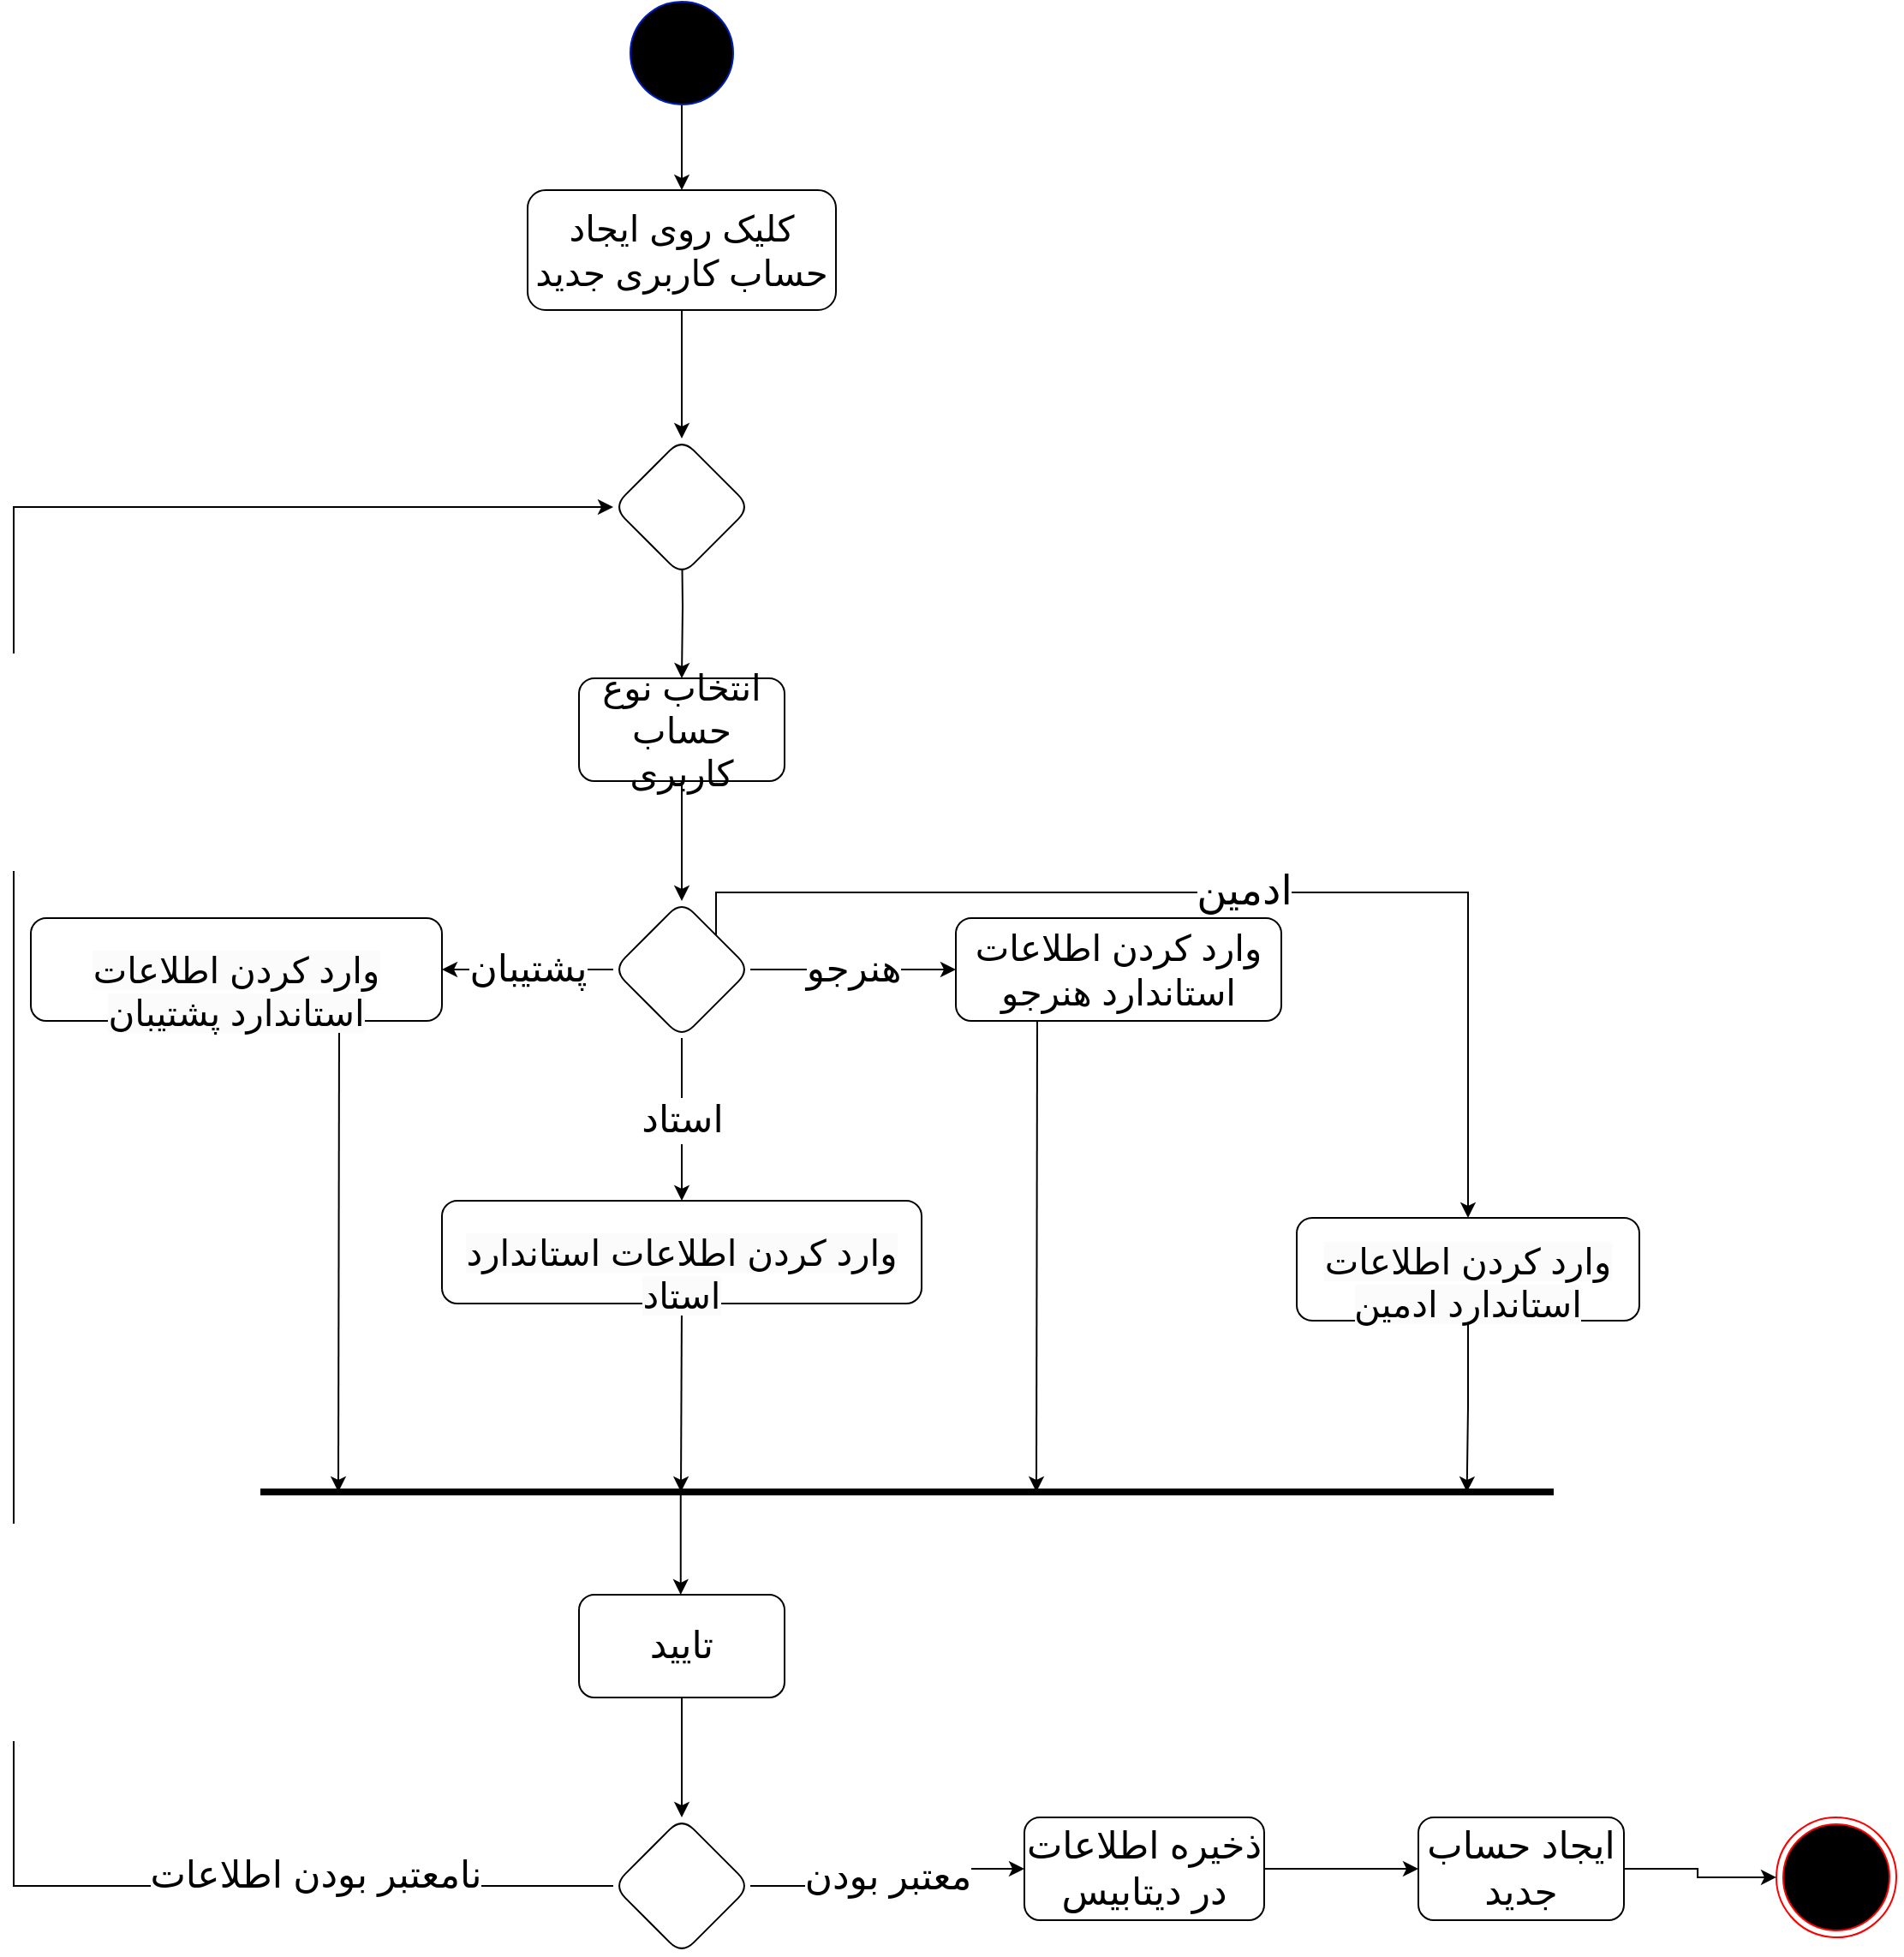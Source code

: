 <mxfile version="20.8.13" type="device"><diagram id="x3MIIC6BzwG0Kw8ooGiF" name="‫صفحه - 1‬"><mxGraphModel dx="1497" dy="1631" grid="1" gridSize="10" guides="1" tooltips="1" connect="1" arrows="1" fold="1" page="1" pageScale="1" pageWidth="827" pageHeight="1169" math="0" shadow="0"><root><mxCell id="0"/><mxCell id="1" parent="0"/><mxCell id="Ch-i3vk-tIsRccGGjocn-1" style="edgeStyle=orthogonalEdgeStyle;rounded=0;orthogonalLoop=1;jettySize=auto;html=1;exitX=0.5;exitY=1;exitDx=0;exitDy=0;exitPerimeter=0;entryX=0.5;entryY=0;entryDx=0;entryDy=0;" parent="1" source="Ch-i3vk-tIsRccGGjocn-2" target="Ch-i3vk-tIsRccGGjocn-4" edge="1"><mxGeometry relative="1" as="geometry"/></mxCell><mxCell id="Ch-i3vk-tIsRccGGjocn-2" value="" style="verticalLabelPosition=bottom;verticalAlign=top;html=1;shape=mxgraph.flowchart.on-page_reference;fillColor=#000000;fontColor=#ffffff;strokeColor=#001DBC;" parent="1" vertex="1"><mxGeometry x="661" y="15" width="60" height="60" as="geometry"/></mxCell><mxCell id="Ch-i3vk-tIsRccGGjocn-23" value="" style="edgeStyle=orthogonalEdgeStyle;rounded=0;orthogonalLoop=1;jettySize=auto;html=1;fontSize=22;" parent="1" target="Ch-i3vk-tIsRccGGjocn-22" edge="1"><mxGeometry relative="1" as="geometry"><mxPoint x="691" y="325.0" as="sourcePoint"/></mxGeometry></mxCell><mxCell id="hQEebvYn4pWimqw7gVdA-8" value="" style="edgeStyle=orthogonalEdgeStyle;rounded=0;orthogonalLoop=1;jettySize=auto;html=1;fontSize=24;" edge="1" parent="1" source="Ch-i3vk-tIsRccGGjocn-4" target="hQEebvYn4pWimqw7gVdA-7"><mxGeometry relative="1" as="geometry"/></mxCell><mxCell id="Ch-i3vk-tIsRccGGjocn-4" value="کلیک روی ایجاد حساب کاربری جدید" style="rounded=1;whiteSpace=wrap;html=1;fontSize=21;" parent="1" vertex="1"><mxGeometry x="601" y="125" width="180" height="70" as="geometry"/></mxCell><mxCell id="Ch-i3vk-tIsRccGGjocn-5" value="" style="ellipse;html=1;shape=endState;fillColor=#000000;strokeColor=#ff0000;strokeWidth=1;fontSize=20;rotation=5;" parent="1" vertex="1"><mxGeometry x="1330" y="1075" width="70" height="70" as="geometry"/></mxCell><mxCell id="Ch-i3vk-tIsRccGGjocn-25" value="" style="edgeStyle=orthogonalEdgeStyle;rounded=0;orthogonalLoop=1;jettySize=auto;html=1;fontSize=22;" parent="1" source="Ch-i3vk-tIsRccGGjocn-22" target="Ch-i3vk-tIsRccGGjocn-24" edge="1"><mxGeometry relative="1" as="geometry"/></mxCell><mxCell id="Ch-i3vk-tIsRccGGjocn-22" value="انتخاب نوع حساب کاربری" style="whiteSpace=wrap;html=1;fontSize=21;rounded=1;" parent="1" vertex="1"><mxGeometry x="631" y="410" width="120" height="60" as="geometry"/></mxCell><mxCell id="Ch-i3vk-tIsRccGGjocn-27" value="هنرجو" style="edgeStyle=orthogonalEdgeStyle;rounded=0;orthogonalLoop=1;jettySize=auto;html=1;fontSize=22;" parent="1" source="Ch-i3vk-tIsRccGGjocn-24" target="Ch-i3vk-tIsRccGGjocn-26" edge="1"><mxGeometry relative="1" as="geometry"/></mxCell><mxCell id="Ch-i3vk-tIsRccGGjocn-29" value="استاد" style="edgeStyle=orthogonalEdgeStyle;rounded=0;orthogonalLoop=1;jettySize=auto;html=1;fontSize=22;" parent="1" source="Ch-i3vk-tIsRccGGjocn-24" target="Ch-i3vk-tIsRccGGjocn-28" edge="1"><mxGeometry relative="1" as="geometry"/></mxCell><mxCell id="Ch-i3vk-tIsRccGGjocn-31" value="پشتیبان" style="edgeStyle=orthogonalEdgeStyle;rounded=0;orthogonalLoop=1;jettySize=auto;html=1;fontSize=22;" parent="1" source="Ch-i3vk-tIsRccGGjocn-24" target="Ch-i3vk-tIsRccGGjocn-30" edge="1"><mxGeometry relative="1" as="geometry"/></mxCell><mxCell id="hQEebvYn4pWimqw7gVdA-1" style="edgeStyle=orthogonalEdgeStyle;rounded=0;orthogonalLoop=1;jettySize=auto;html=1;exitX=1;exitY=0;exitDx=0;exitDy=0;" edge="1" parent="1" source="Ch-i3vk-tIsRccGGjocn-24" target="hQEebvYn4pWimqw7gVdA-2"><mxGeometry relative="1" as="geometry"><mxPoint x="1150" y="745" as="targetPoint"/><Array as="points"><mxPoint x="711" y="535"/><mxPoint x="1150" y="535"/></Array></mxGeometry></mxCell><mxCell id="hQEebvYn4pWimqw7gVdA-3" value="&lt;font style=&quot;font-size: 24px;&quot;&gt;ادمین&lt;/font&gt;" style="edgeLabel;html=1;align=center;verticalAlign=middle;resizable=0;points=[];" vertex="1" connectable="0" parent="hQEebvYn4pWimqw7gVdA-1"><mxGeometry x="0.017" y="1" relative="1" as="geometry"><mxPoint as="offset"/></mxGeometry></mxCell><mxCell id="Ch-i3vk-tIsRccGGjocn-24" value="" style="rhombus;whiteSpace=wrap;html=1;fontSize=21;rounded=1;" parent="1" vertex="1"><mxGeometry x="651" y="540" width="80" height="80" as="geometry"/></mxCell><mxCell id="Ch-i3vk-tIsRccGGjocn-34" style="edgeStyle=orthogonalEdgeStyle;rounded=0;orthogonalLoop=1;jettySize=auto;html=1;exitX=0.25;exitY=1;exitDx=0;exitDy=0;strokeWidth=1;fontSize=22;" parent="1" source="Ch-i3vk-tIsRccGGjocn-26" edge="1"><mxGeometry relative="1" as="geometry"><mxPoint x="898" y="885" as="targetPoint"/></mxGeometry></mxCell><mxCell id="Ch-i3vk-tIsRccGGjocn-26" value="وارد کردن اطلاعات استاندارد هنرجو" style="whiteSpace=wrap;html=1;fontSize=21;rounded=1;" parent="1" vertex="1"><mxGeometry x="851" y="550" width="190" height="60" as="geometry"/></mxCell><mxCell id="Ch-i3vk-tIsRccGGjocn-33" style="edgeStyle=orthogonalEdgeStyle;rounded=0;orthogonalLoop=1;jettySize=auto;html=1;exitX=0.5;exitY=1;exitDx=0;exitDy=0;strokeWidth=1;fontSize=22;" parent="1" source="Ch-i3vk-tIsRccGGjocn-28" edge="1"><mxGeometry relative="1" as="geometry"><mxPoint x="690.5" y="885" as="targetPoint"/></mxGeometry></mxCell><mxCell id="Ch-i3vk-tIsRccGGjocn-28" value="&lt;br&gt;&lt;span style=&quot;color: rgb(0, 0, 0); font-family: Helvetica; font-size: 21px; font-style: normal; font-variant-ligatures: normal; font-variant-caps: normal; font-weight: 400; letter-spacing: normal; orphans: 2; text-align: center; text-indent: 0px; text-transform: none; widows: 2; word-spacing: 0px; -webkit-text-stroke-width: 0px; background-color: rgb(251, 251, 251); text-decoration-thickness: initial; text-decoration-style: initial; text-decoration-color: initial; float: none; display: inline !important;&quot;&gt;وارد کردن اطلاعات استاندارد استاد&lt;/span&gt;&lt;br&gt;" style="whiteSpace=wrap;html=1;fontSize=21;rounded=1;" parent="1" vertex="1"><mxGeometry x="551" y="715" width="280" height="60" as="geometry"/></mxCell><mxCell id="Ch-i3vk-tIsRccGGjocn-35" style="edgeStyle=orthogonalEdgeStyle;rounded=0;orthogonalLoop=1;jettySize=auto;html=1;exitX=0.75;exitY=1;exitDx=0;exitDy=0;strokeWidth=1;fontSize=22;" parent="1" source="Ch-i3vk-tIsRccGGjocn-30" edge="1"><mxGeometry relative="1" as="geometry"><mxPoint x="490.5" y="885" as="targetPoint"/></mxGeometry></mxCell><mxCell id="Ch-i3vk-tIsRccGGjocn-30" value="&lt;br&gt;&lt;span style=&quot;color: rgb(0, 0, 0); font-family: Helvetica; font-size: 21px; font-style: normal; font-variant-ligatures: normal; font-variant-caps: normal; font-weight: 400; letter-spacing: normal; orphans: 2; text-align: center; text-indent: 0px; text-transform: none; widows: 2; word-spacing: 0px; -webkit-text-stroke-width: 0px; background-color: rgb(251, 251, 251); text-decoration-thickness: initial; text-decoration-style: initial; text-decoration-color: initial; float: none; display: inline !important;&quot;&gt;وارد کردن اطلاعات استاندارد پشتیبان&lt;/span&gt;&lt;br&gt;" style="whiteSpace=wrap;html=1;fontSize=21;rounded=1;" parent="1" vertex="1"><mxGeometry x="311" y="550" width="240" height="60" as="geometry"/></mxCell><mxCell id="Ch-i3vk-tIsRccGGjocn-32" value="" style="endArrow=none;html=1;rounded=0;fontSize=22;strokeWidth=4;" parent="1" edge="1"><mxGeometry width="50" height="50" relative="1" as="geometry"><mxPoint x="445" y="885" as="sourcePoint"/><mxPoint x="1200" y="885" as="targetPoint"/><Array as="points"><mxPoint x="735" y="885"/></Array></mxGeometry></mxCell><mxCell id="Ch-i3vk-tIsRccGGjocn-37" value="" style="endArrow=classic;html=1;rounded=0;strokeWidth=1;fontSize=22;" parent="1" edge="1"><mxGeometry width="50" height="50" relative="1" as="geometry"><mxPoint x="690.38" y="885" as="sourcePoint"/><mxPoint x="690.38" y="945" as="targetPoint"/></mxGeometry></mxCell><mxCell id="Ch-i3vk-tIsRccGGjocn-40" value="" style="edgeStyle=orthogonalEdgeStyle;rounded=0;orthogonalLoop=1;jettySize=auto;html=1;strokeWidth=1;fontSize=22;" parent="1" source="Ch-i3vk-tIsRccGGjocn-38" target="Ch-i3vk-tIsRccGGjocn-39" edge="1"><mxGeometry relative="1" as="geometry"/></mxCell><mxCell id="Ch-i3vk-tIsRccGGjocn-38" value="تایید" style="rounded=1;whiteSpace=wrap;html=1;fontSize=22;" parent="1" vertex="1"><mxGeometry x="631" y="945" width="120" height="60" as="geometry"/></mxCell><mxCell id="Ch-i3vk-tIsRccGGjocn-41" style="edgeStyle=orthogonalEdgeStyle;rounded=0;orthogonalLoop=1;jettySize=auto;html=1;exitX=0;exitY=0.5;exitDx=0;exitDy=0;strokeWidth=1;fontSize=22;entryX=0;entryY=0.5;entryDx=0;entryDy=0;" parent="1" source="Ch-i3vk-tIsRccGGjocn-39" edge="1" target="hQEebvYn4pWimqw7gVdA-7"><mxGeometry relative="1" as="geometry"><mxPoint x="691" y="495" as="targetPoint"/><Array as="points"><mxPoint x="301" y="1115"/><mxPoint x="301" y="310"/></Array></mxGeometry></mxCell><mxCell id="Ch-i3vk-tIsRccGGjocn-42" value="نامعتبر بودن اطلاعات" style="edgeLabel;html=1;align=center;verticalAlign=middle;resizable=0;points=[];fontSize=22;" parent="Ch-i3vk-tIsRccGGjocn-41" vertex="1" connectable="0"><mxGeometry x="-0.77" y="-6" relative="1" as="geometry"><mxPoint x="-1" as="offset"/></mxGeometry></mxCell><mxCell id="Ch-i3vk-tIsRccGGjocn-44" value="معتبر بودن" style="edgeStyle=orthogonalEdgeStyle;rounded=0;orthogonalLoop=1;jettySize=auto;html=1;strokeWidth=1;fontSize=22;" parent="1" source="Ch-i3vk-tIsRccGGjocn-39" target="Ch-i3vk-tIsRccGGjocn-43" edge="1"><mxGeometry relative="1" as="geometry"/></mxCell><mxCell id="Ch-i3vk-tIsRccGGjocn-39" value="" style="rhombus;whiteSpace=wrap;html=1;fontSize=22;rounded=1;" parent="1" vertex="1"><mxGeometry x="651" y="1075" width="80" height="80" as="geometry"/></mxCell><mxCell id="Ch-i3vk-tIsRccGGjocn-46" value="" style="edgeStyle=orthogonalEdgeStyle;rounded=0;orthogonalLoop=1;jettySize=auto;html=1;strokeWidth=1;fontSize=22;" parent="1" source="Ch-i3vk-tIsRccGGjocn-43" target="Ch-i3vk-tIsRccGGjocn-45" edge="1"><mxGeometry relative="1" as="geometry"/></mxCell><mxCell id="Ch-i3vk-tIsRccGGjocn-43" value="ذخیره اطلاعات در دیتابیس" style="whiteSpace=wrap;html=1;fontSize=22;rounded=1;" parent="1" vertex="1"><mxGeometry x="891" y="1075" width="140" height="60" as="geometry"/></mxCell><mxCell id="hQEebvYn4pWimqw7gVdA-6" value="" style="edgeStyle=orthogonalEdgeStyle;rounded=0;orthogonalLoop=1;jettySize=auto;html=1;fontSize=24;" edge="1" parent="1" source="Ch-i3vk-tIsRccGGjocn-45" target="Ch-i3vk-tIsRccGGjocn-5"><mxGeometry relative="1" as="geometry"/></mxCell><mxCell id="Ch-i3vk-tIsRccGGjocn-45" value="ایجاد حساب جدید" style="whiteSpace=wrap;html=1;fontSize=22;rounded=1;" parent="1" vertex="1"><mxGeometry x="1121" y="1075" width="120" height="60" as="geometry"/></mxCell><mxCell id="hQEebvYn4pWimqw7gVdA-4" style="edgeStyle=orthogonalEdgeStyle;rounded=0;orthogonalLoop=1;jettySize=auto;html=1;exitX=0.5;exitY=1;exitDx=0;exitDy=0;fontSize=24;" edge="1" parent="1" source="hQEebvYn4pWimqw7gVdA-2"><mxGeometry relative="1" as="geometry"><mxPoint x="1149.333" y="885" as="targetPoint"/></mxGeometry></mxCell><mxCell id="hQEebvYn4pWimqw7gVdA-2" value="&lt;br&gt;&lt;span style=&quot;color: rgb(0, 0, 0); font-family: Helvetica; font-size: 21px; font-style: normal; font-variant-ligatures: normal; font-variant-caps: normal; font-weight: 400; letter-spacing: normal; orphans: 2; text-align: center; text-indent: 0px; text-transform: none; widows: 2; word-spacing: 0px; -webkit-text-stroke-width: 0px; background-color: rgb(251, 251, 251); text-decoration-thickness: initial; text-decoration-style: initial; text-decoration-color: initial; float: none; display: inline !important;&quot;&gt;وارد کردن اطلاعات استاندارد ادمین&lt;/span&gt;&lt;br&gt;" style="rounded=1;whiteSpace=wrap;html=1;" vertex="1" parent="1"><mxGeometry x="1050" y="725" width="200" height="60" as="geometry"/></mxCell><mxCell id="hQEebvYn4pWimqw7gVdA-7" value="" style="rhombus;whiteSpace=wrap;html=1;fontSize=21;rounded=1;" vertex="1" parent="1"><mxGeometry x="651" y="270" width="80" height="80" as="geometry"/></mxCell></root></mxGraphModel></diagram></mxfile>